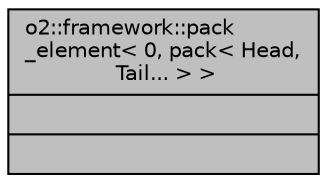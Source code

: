 digraph "o2::framework::pack_element&lt; 0, pack&lt; Head, Tail... &gt; &gt;"
{
 // INTERACTIVE_SVG=YES
  bgcolor="transparent";
  edge [fontname="Helvetica",fontsize="10",labelfontname="Helvetica",labelfontsize="10"];
  node [fontname="Helvetica",fontsize="10",shape=record];
  Node1 [label="{o2::framework::pack\l_element\< 0, pack\< Head,\l Tail... \> \>\n||}",height=0.2,width=0.4,color="black", fillcolor="grey75", style="filled", fontcolor="black"];
}
